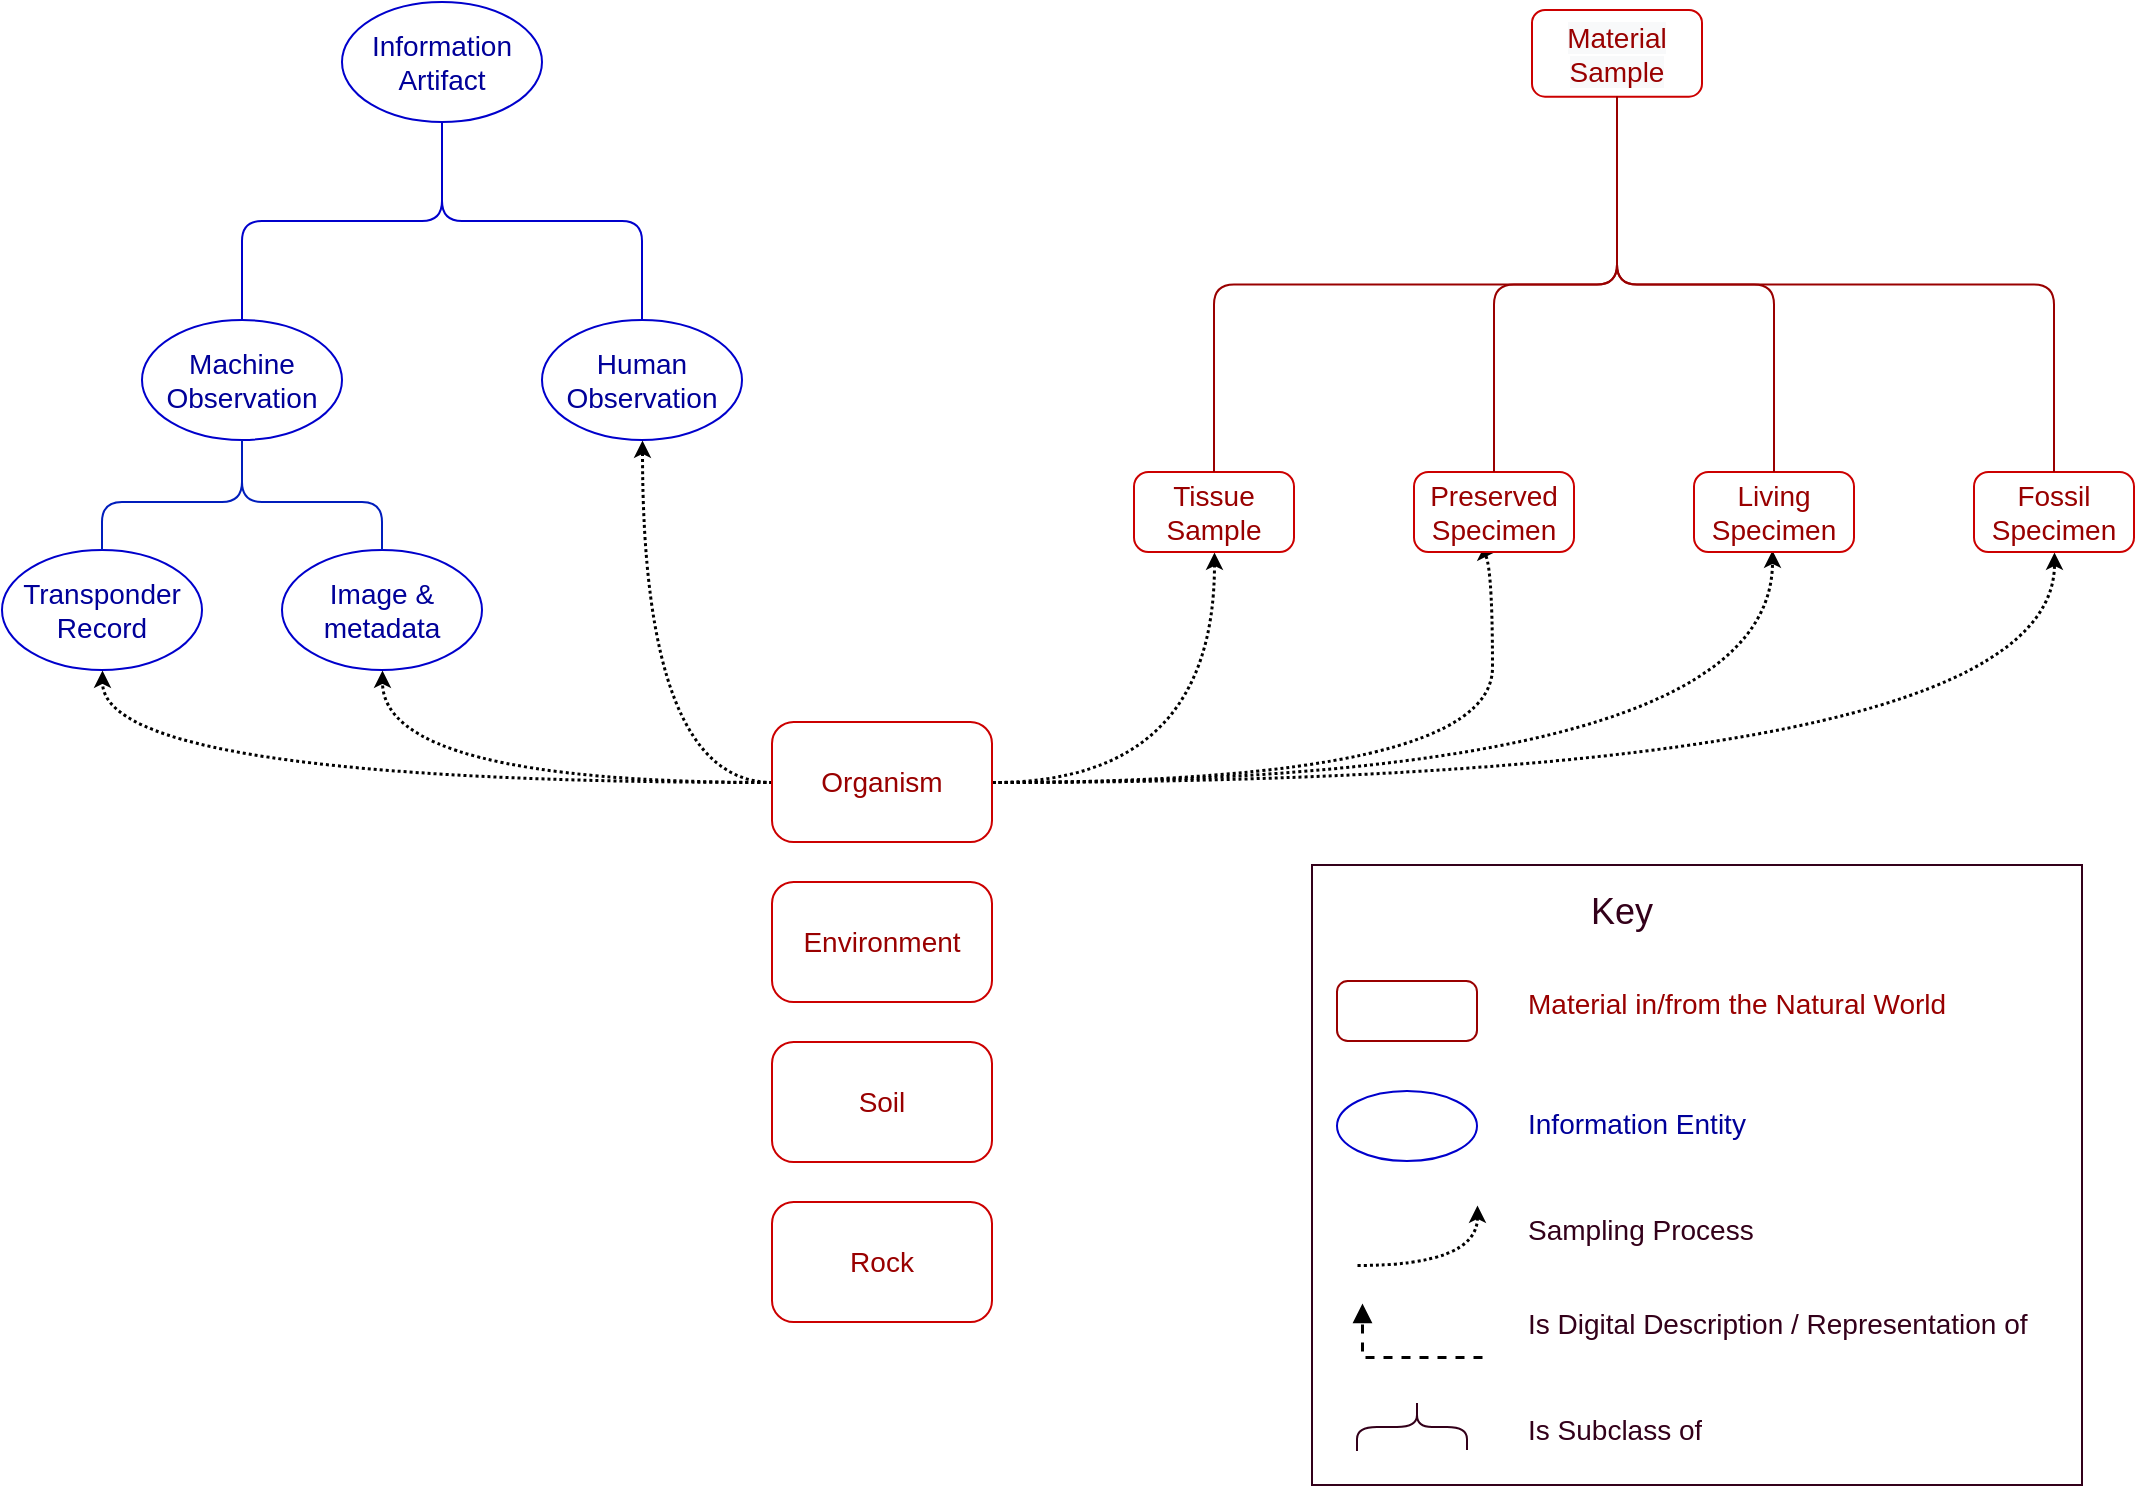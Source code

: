 <mxfile version="15.4.0" type="device"><diagram id="PYvtZLcbaAm_6pzffP4f" name="Page-1"><mxGraphModel dx="1106" dy="1003" grid="1" gridSize="10" guides="1" tooltips="1" connect="1" arrows="1" fold="1" page="1" pageScale="1" pageWidth="1100" pageHeight="850" math="0" shadow="0"><root><mxCell id="0"/><mxCell id="1" parent="0"/><mxCell id="9end-Cxsr3bDz6HQEr3--56" value="" style="rounded=0;whiteSpace=wrap;html=1;fontColor=#33001A;strokeColor=#33001A;strokeWidth=1;fillColor=none;" parent="1" vertex="1"><mxGeometry x="675" y="487.5" width="385" height="310" as="geometry"/></mxCell><mxCell id="0c3QhGGIeJ2RkWKsuadI-1" value="Information&lt;br style=&quot;font-size: 14px;&quot;&gt;Artifact" style="ellipse;whiteSpace=wrap;html=1;fillColor=none;strokeColor=#0000CC;fontColor=#000099;fontSize=14;" parent="1" vertex="1"><mxGeometry x="190" y="56" width="100" height="60" as="geometry"/></mxCell><mxCell id="0c3QhGGIeJ2RkWKsuadI-6" value="Human&lt;br style=&quot;font-size: 14px;&quot;&gt;Observation" style="ellipse;whiteSpace=wrap;html=1;fillColor=none;strokeColor=#0000CC;fontColor=#000099;fontSize=14;" parent="1" vertex="1"><mxGeometry x="290" y="215" width="100" height="60" as="geometry"/></mxCell><mxCell id="0c3QhGGIeJ2RkWKsuadI-7" value="Machine&lt;br style=&quot;font-size: 14px;&quot;&gt;Observation" style="ellipse;whiteSpace=wrap;html=1;fillColor=none;strokeColor=#0000CC;fontColor=#000099;fontSize=14;" parent="1" vertex="1"><mxGeometry x="90" y="215" width="100" height="60" as="geometry"/></mxCell><mxCell id="0c3QhGGIeJ2RkWKsuadI-14" value="" style="endArrow=none;html=1;entryX=0.5;entryY=1;entryDx=0;entryDy=0;edgeStyle=orthogonalEdgeStyle;fillColor=#0050ef;strokeColor=#0000CC;" parent="1" source="0c3QhGGIeJ2RkWKsuadI-7" target="0c3QhGGIeJ2RkWKsuadI-1" edge="1"><mxGeometry width="50" height="50" relative="1" as="geometry"><mxPoint x="580" y="226" as="sourcePoint"/><mxPoint x="790" y="126.3" as="targetPoint"/></mxGeometry></mxCell><mxCell id="0c3QhGGIeJ2RkWKsuadI-15" value="" style="endArrow=none;html=1;entryX=0.5;entryY=1;entryDx=0;entryDy=0;edgeStyle=orthogonalEdgeStyle;exitX=0.5;exitY=0;exitDx=0;exitDy=0;fillColor=#0050ef;strokeColor=#0000CC;" parent="1" source="0c3QhGGIeJ2RkWKsuadI-6" target="0c3QhGGIeJ2RkWKsuadI-1" edge="1"><mxGeometry width="50" height="50" relative="1" as="geometry"><mxPoint x="150" y="226" as="sourcePoint"/><mxPoint x="250" y="126" as="targetPoint"/></mxGeometry></mxCell><mxCell id="9end-Cxsr3bDz6HQEr3--1" value="" style="curved=1;endArrow=classic;html=1;rounded=0;edgeStyle=orthogonalEdgeStyle;dashed=1;dashPattern=1 1;strokeWidth=1.5;exitX=1;exitY=0.5;exitDx=0;exitDy=0;entryX=0.5;entryY=1;entryDx=0;entryDy=0;endSize=4;" parent="1" source="9end-Cxsr3bDz6HQEr3--17" target="9end-Cxsr3bDz6HQEr3--24" edge="1"><mxGeometry width="50" height="50" relative="1" as="geometry"><mxPoint x="520" y="526" as="sourcePoint"/><mxPoint x="580" y="346" as="targetPoint"/></mxGeometry></mxCell><mxCell id="9end-Cxsr3bDz6HQEr3--2" value="" style="curved=1;endArrow=classic;html=1;rounded=0;edgeStyle=orthogonalEdgeStyle;dashed=1;dashPattern=1 1;strokeWidth=1.5;exitDx=0;exitDy=0;exitX=1;exitY=0.5;entryX=0.5;entryY=1;entryDx=0;entryDy=0;endSize=4;" parent="1" source="9end-Cxsr3bDz6HQEr3--17" target="9end-Cxsr3bDz6HQEr3--25" edge="1"><mxGeometry width="50" height="50" relative="1" as="geometry"><mxPoint x="410" y="511" as="sourcePoint"/><mxPoint x="765" y="356" as="targetPoint"/><Array as="points"><mxPoint x="765" y="446"/></Array></mxGeometry></mxCell><mxCell id="9end-Cxsr3bDz6HQEr3--3" value="" style="curved=1;endArrow=classic;html=1;rounded=0;edgeStyle=orthogonalEdgeStyle;dashed=1;dashPattern=1 1;strokeWidth=1.5;exitX=1;exitY=0.5;exitDx=0;exitDy=0;endSize=4;" parent="1" source="9end-Cxsr3bDz6HQEr3--17" edge="1"><mxGeometry width="50" height="50" relative="1" as="geometry"><mxPoint x="870" y="391" as="sourcePoint"/><mxPoint x="905" y="330" as="targetPoint"/><Array as="points"><mxPoint x="905" y="446"/></Array></mxGeometry></mxCell><mxCell id="9end-Cxsr3bDz6HQEr3--4" value="" style="curved=1;endArrow=classic;html=1;rounded=0;edgeStyle=orthogonalEdgeStyle;exitX=1;exitY=0.5;exitDx=0;exitDy=0;dashed=1;dashPattern=1 1;strokeWidth=1.5;entryX=0.5;entryY=1;entryDx=0;entryDy=0;endSize=4;" parent="1" source="9end-Cxsr3bDz6HQEr3--17" target="9end-Cxsr3bDz6HQEr3--27" edge="1"><mxGeometry width="50" height="50" relative="1" as="geometry"><mxPoint x="677" y="-115.02" as="sourcePoint"/><mxPoint x="990" y="416" as="targetPoint"/></mxGeometry></mxCell><mxCell id="9end-Cxsr3bDz6HQEr3--5" value="Image &amp;amp; metadata" style="ellipse;whiteSpace=wrap;html=1;fillColor=none;strokeColor=#0000CC;fontColor=#000099;fontSize=14;" parent="1" vertex="1"><mxGeometry x="160" y="330" width="100" height="60" as="geometry"/></mxCell><mxCell id="9end-Cxsr3bDz6HQEr3--6" value="Transponder&lt;br style=&quot;font-size: 14px;&quot;&gt;Record" style="ellipse;whiteSpace=wrap;html=1;fillColor=none;strokeColor=#0000CC;fontColor=#000099;fontSize=14;" parent="1" vertex="1"><mxGeometry x="20" y="330" width="100" height="60" as="geometry"/></mxCell><mxCell id="9end-Cxsr3bDz6HQEr3--7" value="" style="endArrow=none;html=1;entryX=0.5;entryY=1;entryDx=0;entryDy=0;edgeStyle=orthogonalEdgeStyle;exitX=0.5;exitY=0;exitDx=0;exitDy=0;fillColor=#0050ef;strokeColor=#001DBC;" parent="1" source="9end-Cxsr3bDz6HQEr3--6" target="0c3QhGGIeJ2RkWKsuadI-7" edge="1"><mxGeometry width="50" height="50" relative="1" as="geometry"><mxPoint x="150" y="226" as="sourcePoint"/><mxPoint x="250" y="126" as="targetPoint"/><Array as="points"><mxPoint x="70" y="306"/><mxPoint x="140" y="306"/></Array></mxGeometry></mxCell><mxCell id="9end-Cxsr3bDz6HQEr3--8" value="" style="endArrow=none;html=1;edgeStyle=orthogonalEdgeStyle;entryX=0.5;entryY=1;entryDx=0;entryDy=0;exitX=0.5;exitY=0;exitDx=0;exitDy=0;fillColor=#0050ef;strokeColor=#001DBC;" parent="1" source="9end-Cxsr3bDz6HQEr3--5" target="0c3QhGGIeJ2RkWKsuadI-7" edge="1"><mxGeometry width="50" height="50" relative="1" as="geometry"><mxPoint x="210" y="261" as="sourcePoint"/><mxPoint x="140" y="281" as="targetPoint"/><Array as="points"><mxPoint x="210" y="306"/><mxPoint x="140" y="306"/></Array></mxGeometry></mxCell><mxCell id="9end-Cxsr3bDz6HQEr3--10" value="" style="curved=1;endArrow=classic;html=1;rounded=0;edgeStyle=orthogonalEdgeStyle;exitX=0;exitY=0.5;exitDx=0;exitDy=0;entryX=0.5;entryY=1;entryDx=0;entryDy=0;dashed=1;dashPattern=1 1;strokeWidth=1.5;endSize=4;" parent="1" source="9end-Cxsr3bDz6HQEr3--17" target="0c3QhGGIeJ2RkWKsuadI-6" edge="1"><mxGeometry width="50" height="50" relative="1" as="geometry"><mxPoint x="500" y="461" as="sourcePoint"/><mxPoint x="560" y="286" as="targetPoint"/></mxGeometry></mxCell><mxCell id="9end-Cxsr3bDz6HQEr3--11" value="" style="curved=1;endArrow=classic;html=1;rounded=0;edgeStyle=orthogonalEdgeStyle;exitX=0;exitY=0.5;exitDx=0;exitDy=0;entryX=0.5;entryY=1;entryDx=0;entryDy=0;dashed=1;dashPattern=1 1;strokeWidth=1.5;endSize=4;" parent="1" source="9end-Cxsr3bDz6HQEr3--17" target="9end-Cxsr3bDz6HQEr3--5" edge="1"><mxGeometry width="50" height="50" relative="1" as="geometry"><mxPoint x="400" y="461" as="sourcePoint"/><mxPoint x="350" y="271" as="targetPoint"/></mxGeometry></mxCell><mxCell id="9end-Cxsr3bDz6HQEr3--12" value="" style="curved=1;endArrow=classic;html=1;rounded=0;edgeStyle=orthogonalEdgeStyle;exitX=0;exitY=0.5;exitDx=0;exitDy=0;entryX=0.5;entryY=1;entryDx=0;entryDy=0;dashed=1;dashPattern=1 1;strokeWidth=1.5;endSize=4;" parent="1" source="9end-Cxsr3bDz6HQEr3--17" target="9end-Cxsr3bDz6HQEr3--6" edge="1"><mxGeometry width="50" height="50" relative="1" as="geometry"><mxPoint x="400" y="461" as="sourcePoint"/><mxPoint x="220" y="388" as="targetPoint"/></mxGeometry></mxCell><mxCell id="9end-Cxsr3bDz6HQEr3--14" value="&lt;span style=&quot;font-size: 14px;&quot;&gt;Environment&lt;/span&gt;" style="rounded=1;whiteSpace=wrap;html=1;arcSize=18;strokeColor=#CC0000;fontColor=#990000;fontSize=14;" parent="1" vertex="1"><mxGeometry x="405" y="496" width="110" height="60" as="geometry"/></mxCell><mxCell id="9end-Cxsr3bDz6HQEr3--15" value="Soil" style="rounded=1;whiteSpace=wrap;html=1;arcSize=18;strokeColor=#CC0000;fontColor=#990000;fontSize=14;" parent="1" vertex="1"><mxGeometry x="405" y="576" width="110" height="60" as="geometry"/></mxCell><mxCell id="9end-Cxsr3bDz6HQEr3--16" value="Rock" style="rounded=1;whiteSpace=wrap;html=1;arcSize=18;strokeColor=#CC0000;fontColor=#990000;fontSize=14;" parent="1" vertex="1"><mxGeometry x="405" y="656" width="110" height="60" as="geometry"/></mxCell><mxCell id="9end-Cxsr3bDz6HQEr3--17" value="&lt;span style=&quot;font-size: 14px;&quot;&gt;Organism&lt;/span&gt;" style="rounded=1;whiteSpace=wrap;html=1;arcSize=18;strokeColor=#CC0000;fontColor=#990000;fontSize=14;" parent="1" vertex="1"><mxGeometry x="405" y="416" width="110" height="60" as="geometry"/></mxCell><mxCell id="9end-Cxsr3bDz6HQEr3--19" value="&lt;span&gt;Tissue&lt;br&gt;Sample&lt;br&gt;&lt;/span&gt;" style="rounded=1;whiteSpace=wrap;html=1;arcSize=18;" parent="1" vertex="1"><mxGeometry x="590" y="291" width="70" height="30" as="geometry"/></mxCell><mxCell id="9end-Cxsr3bDz6HQEr3--20" value="&lt;span&gt;Preserved&lt;br&gt;Specimen&lt;br&gt;&lt;/span&gt;" style="rounded=1;whiteSpace=wrap;html=1;arcSize=18;" parent="1" vertex="1"><mxGeometry x="730" y="291" width="70" height="30" as="geometry"/></mxCell><mxCell id="9end-Cxsr3bDz6HQEr3--21" value="Living &lt;br&gt;Specimen" style="rounded=1;whiteSpace=wrap;html=1;arcSize=18;" parent="1" vertex="1"><mxGeometry x="870" y="291" width="70" height="30" as="geometry"/></mxCell><mxCell id="9end-Cxsr3bDz6HQEr3--22" value="&lt;span&gt;Fossil&lt;br&gt;Specimen&lt;br&gt;&lt;/span&gt;" style="rounded=1;whiteSpace=wrap;html=1;arcSize=18;" parent="1" vertex="1"><mxGeometry x="1010" y="291" width="70" height="30" as="geometry"/></mxCell><mxCell id="9end-Cxsr3bDz6HQEr3--24" value="&lt;span style=&quot;font-size: 14px;&quot;&gt;Tissue&lt;br style=&quot;font-size: 14px;&quot;&gt;Sample&lt;br style=&quot;font-size: 14px;&quot;&gt;&lt;/span&gt;" style="rounded=1;whiteSpace=wrap;html=1;arcSize=18;strokeColor=#CC0000;fontColor=#990000;fontSize=14;" parent="1" vertex="1"><mxGeometry x="586" y="291" width="80" height="40" as="geometry"/></mxCell><mxCell id="9end-Cxsr3bDz6HQEr3--25" value="&lt;span style=&quot;font-size: 14px;&quot;&gt;Preserved&lt;br style=&quot;font-size: 14px;&quot;&gt;Specimen&lt;br style=&quot;font-size: 14px;&quot;&gt;&lt;/span&gt;" style="rounded=1;whiteSpace=wrap;html=1;arcSize=18;strokeColor=#CC0000;fontColor=#990000;fontSize=14;" parent="1" vertex="1"><mxGeometry x="726" y="291" width="80" height="40" as="geometry"/></mxCell><mxCell id="9end-Cxsr3bDz6HQEr3--26" value="Living &lt;br style=&quot;font-size: 14px;&quot;&gt;Specimen" style="rounded=1;whiteSpace=wrap;html=1;arcSize=18;strokeColor=#CC0000;fontColor=#990000;fontSize=14;" parent="1" vertex="1"><mxGeometry x="866" y="291" width="80" height="40" as="geometry"/></mxCell><mxCell id="9end-Cxsr3bDz6HQEr3--27" value="&lt;span style=&quot;font-size: 14px;&quot;&gt;Fossil&lt;br style=&quot;font-size: 14px;&quot;&gt;Specimen&lt;br style=&quot;font-size: 14px;&quot;&gt;&lt;/span&gt;" style="rounded=1;whiteSpace=wrap;html=1;arcSize=18;strokeColor=#CC0000;fontColor=#990000;fontSize=14;" parent="1" vertex="1"><mxGeometry x="1006" y="291" width="80" height="40" as="geometry"/></mxCell><mxCell id="9end-Cxsr3bDz6HQEr3--36" value="&lt;span&gt;&lt;br&gt;&lt;/span&gt;" style="rounded=1;whiteSpace=wrap;html=1;arcSize=18;fontColor=#990000;strokeColor=#990000;" parent="1" vertex="1"><mxGeometry x="687.5" y="545.5" width="70" height="30" as="geometry"/></mxCell><mxCell id="9end-Cxsr3bDz6HQEr3--37" value="&lt;h1 style=&quot;font-size: 14px&quot;&gt;&lt;span style=&quot;font-size: 14px ; font-weight: normal ; line-height: 100%&quot;&gt;Material in/from the Natural World&lt;/span&gt;&lt;br style=&quot;font-size: 14px&quot;&gt;&lt;/h1&gt;" style="text;html=1;strokeColor=#FFFFFF;fillColor=none;spacing=5;spacingTop=-20;whiteSpace=wrap;overflow=hidden;rounded=0;fontColor=#990000;strokeWidth=0;fontSize=14;" parent="1" vertex="1"><mxGeometry x="777.5" y="550" width="242.5" height="20" as="geometry"/></mxCell><mxCell id="9end-Cxsr3bDz6HQEr3--38" value="" style="ellipse;whiteSpace=wrap;html=1;strokeColor=#0000CC;" parent="1" vertex="1"><mxGeometry x="687.5" y="600.5" width="70" height="35" as="geometry"/></mxCell><mxCell id="9end-Cxsr3bDz6HQEr3--39" value="&lt;meta charset=&quot;utf-8&quot; style=&quot;font-size: 14px;&quot;&gt;&lt;span style=&quot;font-family: helvetica; font-size: 14px; font-style: normal; font-weight: 400; letter-spacing: normal; text-align: center; text-indent: 0px; text-transform: none; word-spacing: 0px; background-color: rgb(248, 249, 250); display: inline; float: none;&quot;&gt;Material&lt;/span&gt;&lt;br style=&quot;font-family: helvetica; font-size: 14px; font-style: normal; font-weight: 400; letter-spacing: normal; text-align: center; text-indent: 0px; text-transform: none; word-spacing: 0px; background-color: rgb(248, 249, 250);&quot;&gt;&lt;span style=&quot;font-family: helvetica; font-size: 14px; font-style: normal; font-weight: 400; letter-spacing: normal; text-align: center; text-indent: 0px; text-transform: none; word-spacing: 0px; background-color: rgb(248, 249, 250); display: inline; float: none;&quot;&gt;Sample&lt;/span&gt;" style="rounded=1;whiteSpace=wrap;html=1;strokeColor=#CC0000;fontColor=#990000;fontSize=14;" parent="1" vertex="1"><mxGeometry x="785" y="60" width="85" height="43.35" as="geometry"/></mxCell><mxCell id="9end-Cxsr3bDz6HQEr3--44" value="" style="curved=1;endArrow=classic;html=1;rounded=0;fontColor=#000000;endSize=4;strokeColor=#000000;strokeWidth=1.5;edgeStyle=orthogonalEdgeStyle;jumpStyle=gap;dashed=1;dashPattern=1 1;" parent="1" edge="1"><mxGeometry width="50" height="50" relative="1" as="geometry"><mxPoint x="697.5" y="687.5" as="sourcePoint"/><mxPoint x="757.5" y="657.5" as="targetPoint"/><Array as="points"><mxPoint x="757.5" y="687.5"/></Array></mxGeometry></mxCell><mxCell id="9end-Cxsr3bDz6HQEr3--45" value="&lt;h1 style=&quot;font-size: 14px;&quot;&gt;&lt;span style=&quot;font-size: 14px; font-weight: normal; line-height: 100%;&quot;&gt;Information Entity&lt;/span&gt;&lt;br style=&quot;font-size: 14px;&quot;&gt;&lt;/h1&gt;" style="text;html=1;strokeColor=#FFFFFF;fillColor=none;spacing=5;spacingTop=-20;whiteSpace=wrap;overflow=hidden;rounded=0;fontColor=#000099;strokeWidth=0;fontSize=14;" parent="1" vertex="1"><mxGeometry x="777.5" y="610" width="190" height="20" as="geometry"/></mxCell><mxCell id="9end-Cxsr3bDz6HQEr3--46" value="&lt;h1 style=&quot;font-size: 14px;&quot;&gt;&lt;span style=&quot;font-size: 14px; font-weight: normal; line-height: 100%;&quot;&gt;Sampling Process&lt;/span&gt;&lt;br style=&quot;font-size: 14px;&quot;&gt;&lt;/h1&gt;" style="text;html=1;strokeColor=#FFFFFF;fillColor=none;spacing=5;spacingTop=-20;whiteSpace=wrap;overflow=hidden;rounded=0;fontColor=#33001A;strokeWidth=0;fontSize=14;" parent="1" vertex="1"><mxGeometry x="777.5" y="663" width="190" height="20" as="geometry"/></mxCell><mxCell id="9end-Cxsr3bDz6HQEr3--47" value="" style="endArrow=block;html=1;rounded=0;strokeWidth=1.5;edgeStyle=orthogonalEdgeStyle;endFill=1;dashed=1;" parent="1" edge="1"><mxGeometry width="50" height="50" relative="1" as="geometry"><mxPoint x="760" y="733.5" as="sourcePoint"/><mxPoint x="700" y="706.5" as="targetPoint"/><Array as="points"><mxPoint x="700" y="734"/></Array></mxGeometry></mxCell><mxCell id="9end-Cxsr3bDz6HQEr3--48" value="&lt;h1 style=&quot;font-size: 14px;&quot;&gt;&lt;span style=&quot;font-size: 14px; font-weight: normal; line-height: 100%;&quot;&gt;Is Digital Description / Representation of&lt;/span&gt;&lt;br style=&quot;font-size: 14px;&quot;&gt;&lt;/h1&gt;" style="text;html=1;strokeColor=#FFFFFF;fillColor=none;spacing=5;spacingTop=-20;whiteSpace=wrap;overflow=hidden;rounded=0;fontColor=#33001A;strokeWidth=0;fontSize=14;" parent="1" vertex="1"><mxGeometry x="777.5" y="710" width="262.5" height="32.5" as="geometry"/></mxCell><mxCell id="9end-Cxsr3bDz6HQEr3--49" value="" style="endArrow=none;html=1;rounded=1;endSize=4;strokeWidth=1;edgeStyle=orthogonalEdgeStyle;strokeColor=#33001A;fontColor=#990000;jumpStyle=gap;exitX=0.5;exitY=0;exitDx=0;exitDy=0;entryX=0.5;entryY=1;entryDx=0;entryDy=0;" parent="1" source="9end-Cxsr3bDz6HQEr3--50" target="9end-Cxsr3bDz6HQEr3--51" edge="1"><mxGeometry width="50" height="50" relative="1" as="geometry"><mxPoint x="757.5" y="780.47" as="sourcePoint"/><mxPoint x="717.5" y="775.5" as="targetPoint"/></mxGeometry></mxCell><mxCell id="9end-Cxsr3bDz6HQEr3--50" value="&lt;span&gt;&lt;br&gt;&lt;/span&gt;" style="rounded=1;whiteSpace=wrap;html=1;arcSize=18;fontColor=#990000;strokeColor=#FFFFFF;" parent="1" vertex="1"><mxGeometry x="742.5" y="780.5" width="20" height="10" as="geometry"/></mxCell><mxCell id="9end-Cxsr3bDz6HQEr3--51" value="&lt;span&gt;&lt;br&gt;&lt;/span&gt;" style="rounded=1;whiteSpace=wrap;html=1;arcSize=18;fontColor=#990000;strokeColor=#FFFFFF;" parent="1" vertex="1"><mxGeometry x="717.5" y="746.5" width="20" height="10" as="geometry"/></mxCell><mxCell id="9end-Cxsr3bDz6HQEr3--52" value="&lt;span&gt;&lt;br&gt;&lt;/span&gt;" style="rounded=1;whiteSpace=wrap;html=1;arcSize=18;fontColor=#990000;strokeColor=#FFFFFF;" parent="1" vertex="1"><mxGeometry x="687.5" y="780.5" width="20" height="10" as="geometry"/></mxCell><mxCell id="9end-Cxsr3bDz6HQEr3--53" value="" style="endArrow=none;html=1;rounded=1;endSize=4;strokeWidth=1;edgeStyle=orthogonalEdgeStyle;strokeColor=#33001A;fontColor=#990000;jumpStyle=gap;exitX=0.5;exitY=0;exitDx=0;exitDy=0;entryX=0.5;entryY=1;entryDx=0;entryDy=0;" parent="1" source="9end-Cxsr3bDz6HQEr3--52" target="9end-Cxsr3bDz6HQEr3--51" edge="1"><mxGeometry width="50" height="50" relative="1" as="geometry"><mxPoint x="762.5" y="790.5" as="sourcePoint"/><mxPoint x="737.5" y="762.5" as="targetPoint"/></mxGeometry></mxCell><mxCell id="9end-Cxsr3bDz6HQEr3--55" value="&lt;h1 style=&quot;font-size: 14px;&quot;&gt;&lt;span style=&quot;font-size: 14px; font-weight: normal; line-height: 100%;&quot;&gt;Is Subclass of&lt;/span&gt;&lt;br style=&quot;font-size: 14px;&quot;&gt;&lt;/h1&gt;" style="text;html=1;strokeColor=#FFFFFF;fillColor=none;spacing=5;spacingTop=-20;whiteSpace=wrap;overflow=hidden;rounded=0;fontColor=#33001A;strokeWidth=0;fontSize=14;" parent="1" vertex="1"><mxGeometry x="777.5" y="762.5" width="110" height="30" as="geometry"/></mxCell><mxCell id="9end-Cxsr3bDz6HQEr3--57" value="&lt;font style=&quot;font-size: 18px&quot;&gt;Key&lt;/font&gt;" style="text;html=1;strokeColor=none;fillColor=none;align=center;verticalAlign=middle;whiteSpace=wrap;rounded=0;fontColor=#33001A;" parent="1" vertex="1"><mxGeometry x="800" y="496" width="60" height="30" as="geometry"/></mxCell><mxCell id="9end-Cxsr3bDz6HQEr3--40" value="" style="endArrow=none;html=1;rounded=1;endSize=4;strokeWidth=1;edgeStyle=orthogonalEdgeStyle;entryX=0.5;entryY=1;entryDx=0;entryDy=0;exitX=0.5;exitY=0;exitDx=0;exitDy=0;strokeColor=#990000;fontColor=#990000;jumpStyle=gap;" parent="1" source="9end-Cxsr3bDz6HQEr3--24" target="9end-Cxsr3bDz6HQEr3--39" edge="1"><mxGeometry width="50" height="50" relative="1" as="geometry"><mxPoint x="680" y="731" as="sourcePoint"/><mxPoint x="730" y="681" as="targetPoint"/></mxGeometry></mxCell><mxCell id="9end-Cxsr3bDz6HQEr3--41" value="" style="endArrow=none;html=1;rounded=1;endSize=4;strokeWidth=1;edgeStyle=orthogonalEdgeStyle;entryX=0.5;entryY=1;entryDx=0;entryDy=0;exitX=0.5;exitY=0;exitDx=0;exitDy=0;strokeColor=#990000;fontColor=#990000;jumpStyle=gap;" parent="1" source="9end-Cxsr3bDz6HQEr3--25" target="9end-Cxsr3bDz6HQEr3--39" edge="1"><mxGeometry width="50" height="50" relative="1" as="geometry"><mxPoint x="635" y="301.0" as="sourcePoint"/><mxPoint x="837.5" y="113.35" as="targetPoint"/></mxGeometry></mxCell><mxCell id="9end-Cxsr3bDz6HQEr3--42" value="" style="endArrow=none;html=1;rounded=1;endSize=4;strokeWidth=1;edgeStyle=orthogonalEdgeStyle;entryX=0.5;entryY=1;entryDx=0;entryDy=0;exitX=0.5;exitY=0;exitDx=0;exitDy=0;strokeColor=#990000;fontColor=#990000;jumpStyle=gap;" parent="1" source="9end-Cxsr3bDz6HQEr3--26" target="9end-Cxsr3bDz6HQEr3--39" edge="1"><mxGeometry width="50" height="50" relative="1" as="geometry"><mxPoint x="775" y="301.0" as="sourcePoint"/><mxPoint x="837.5" y="113.35" as="targetPoint"/></mxGeometry></mxCell><mxCell id="9end-Cxsr3bDz6HQEr3--43" value="" style="endArrow=none;html=1;rounded=1;endSize=4;strokeWidth=1;edgeStyle=orthogonalEdgeStyle;entryX=0.5;entryY=1;entryDx=0;entryDy=0;exitX=0.5;exitY=0;exitDx=0;exitDy=0;strokeColor=#990000;fontColor=#990000;jumpStyle=gap;" parent="1" source="9end-Cxsr3bDz6HQEr3--27" target="9end-Cxsr3bDz6HQEr3--39" edge="1"><mxGeometry width="50" height="50" relative="1" as="geometry"><mxPoint x="915" y="301.0" as="sourcePoint"/><mxPoint x="837.5" y="113.35" as="targetPoint"/></mxGeometry></mxCell></root></mxGraphModel></diagram></mxfile>